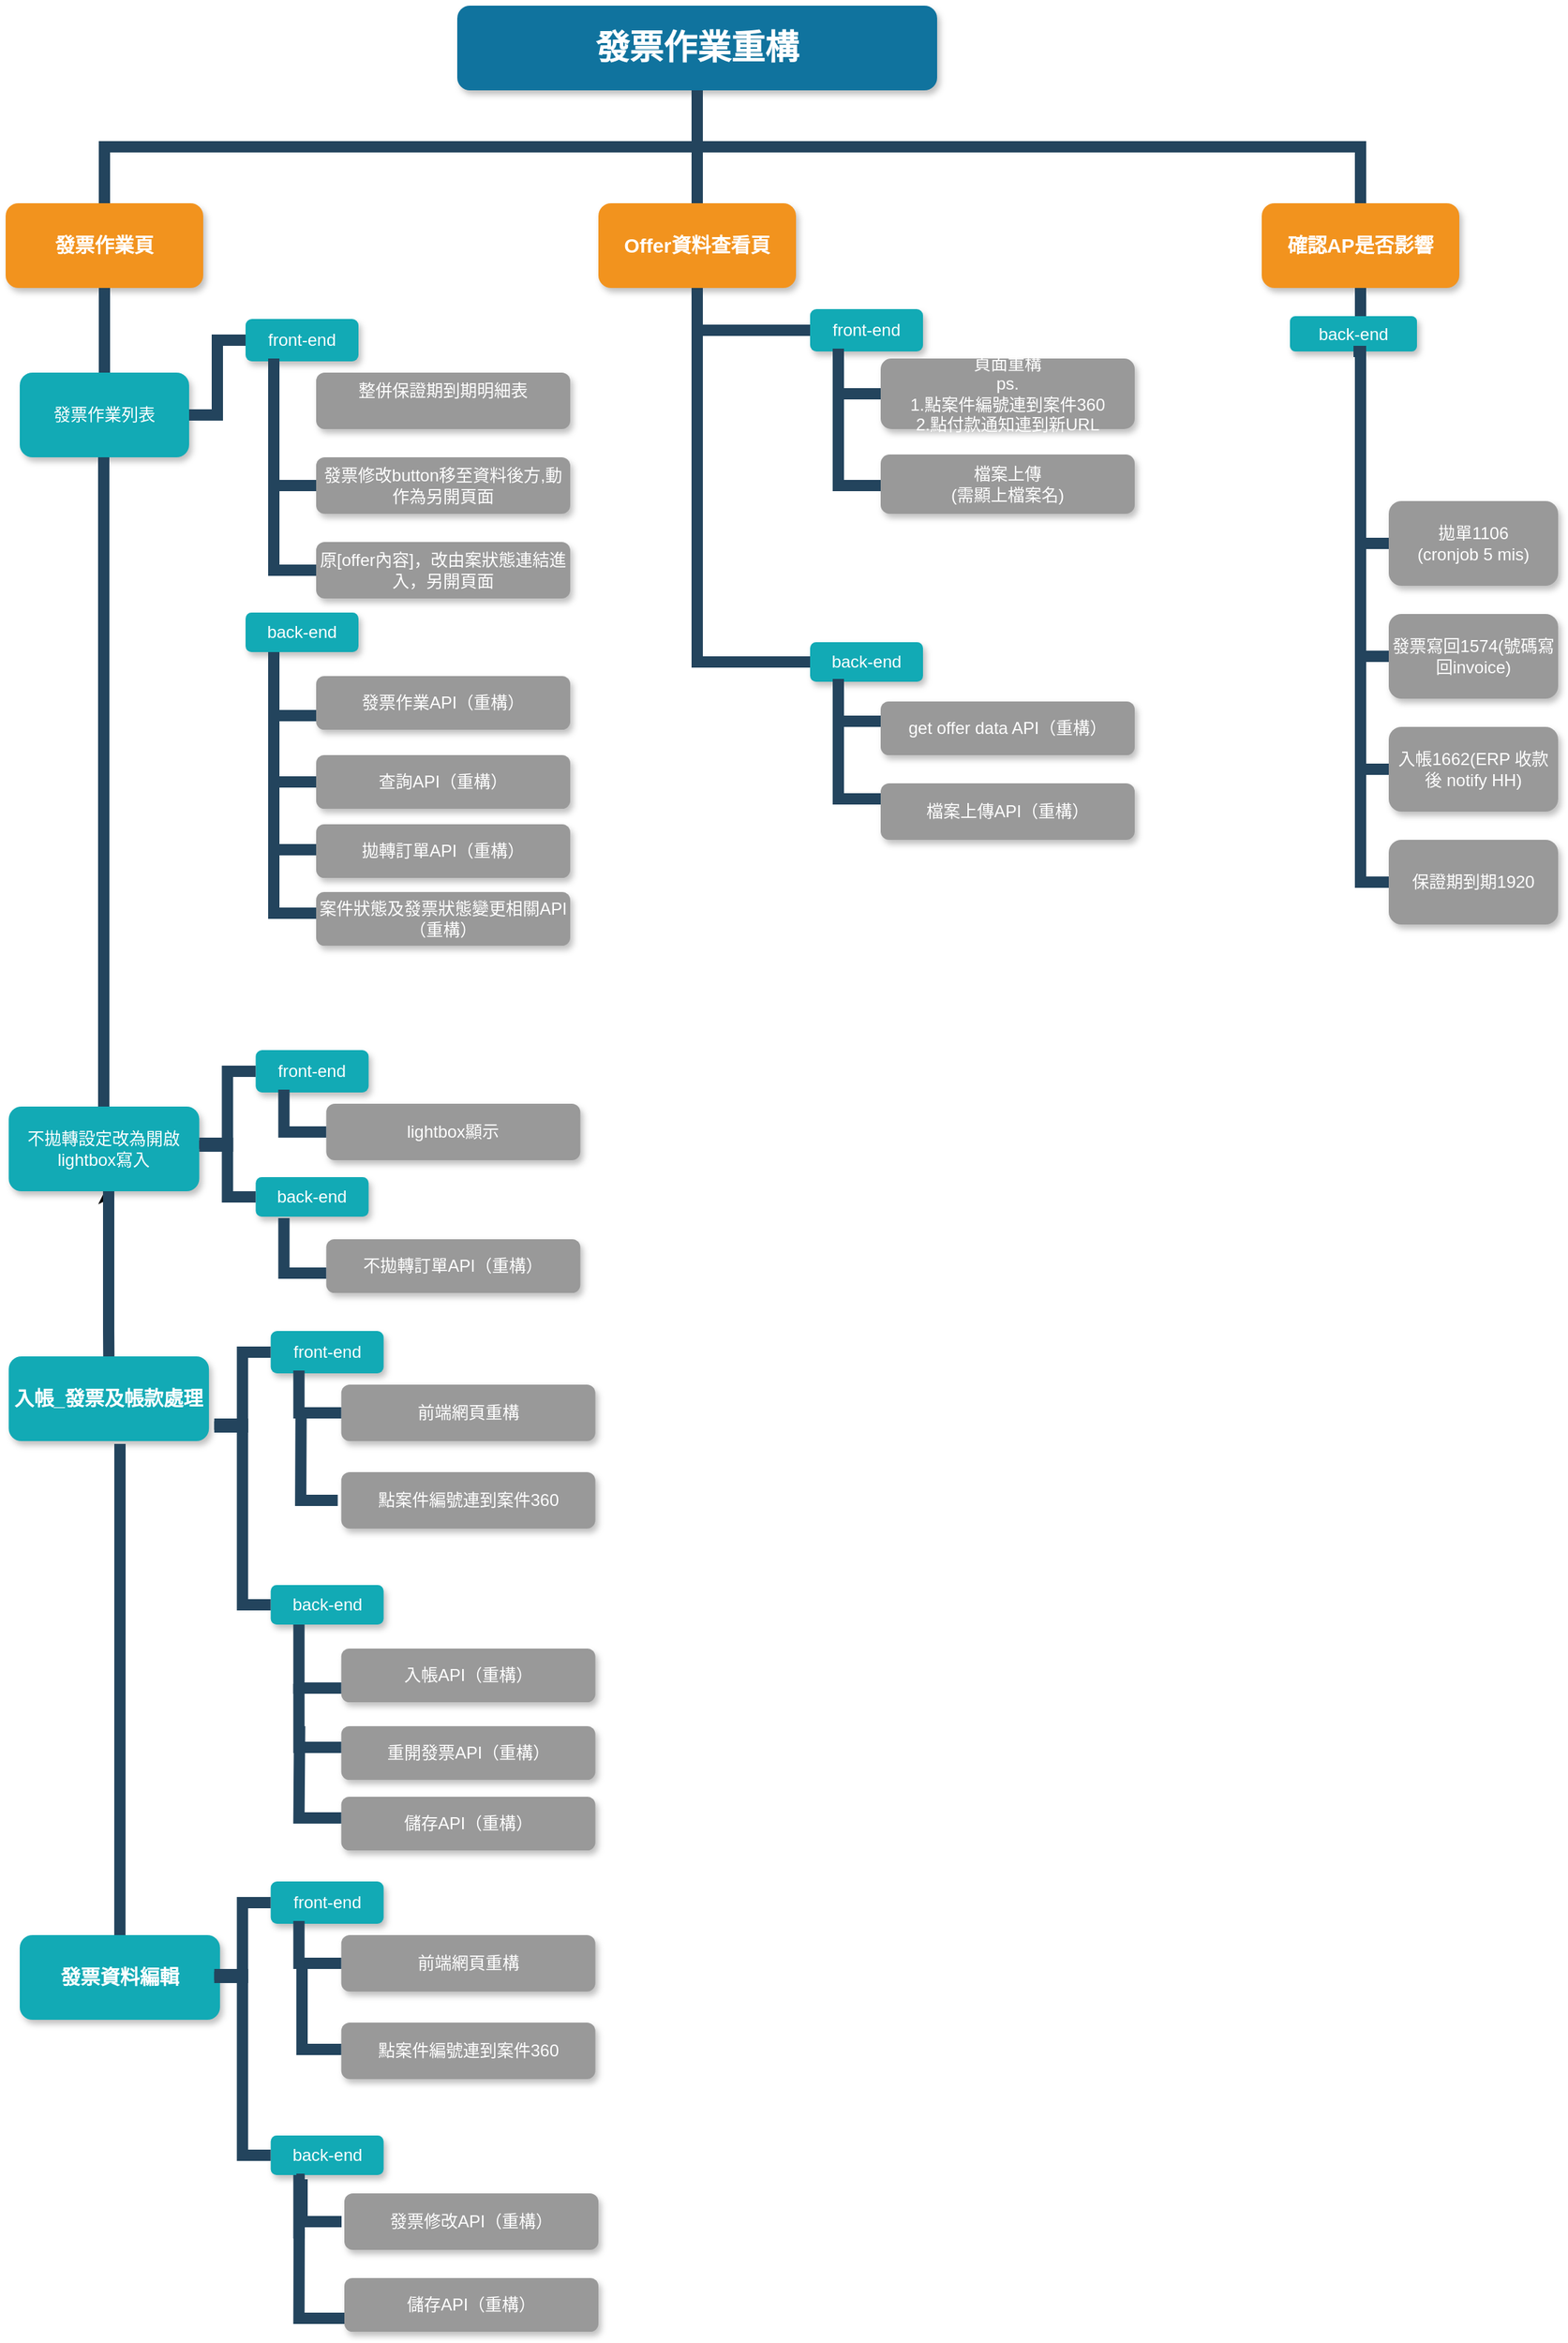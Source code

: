<mxfile version="13.10.2" type="github">
  <diagram id="hUPgtRvlfxiUSDfQbxEq" name="Page-1">
    <mxGraphModel dx="1186" dy="480" grid="1" gridSize="10" guides="1" tooltips="1" connect="1" arrows="1" fold="1" page="1" pageScale="1" pageWidth="413" pageHeight="583" math="0" shadow="0">
      <root>
        <mxCell id="0" />
        <mxCell id="1" parent="0" />
        <mxCell id="tMqXF5HZhTGsrodSmE5L-1" value="發票作業重構" style="whiteSpace=wrap;rounded=1;shadow=1;fillColor=#10739E;strokeColor=none;fontColor=#FFFFFF;fontStyle=1;fontSize=24" vertex="1" parent="1">
          <mxGeometry x="410" y="40" width="340" height="60" as="geometry" />
        </mxCell>
        <mxCell id="tMqXF5HZhTGsrodSmE5L-2" value="發票作業頁" style="whiteSpace=wrap;rounded=1;fillColor=#F2931E;strokeColor=none;shadow=1;fontColor=#FFFFFF;fontStyle=1;fontSize=14" vertex="1" parent="1">
          <mxGeometry x="90" y="180.0" width="140" height="60" as="geometry" />
        </mxCell>
        <mxCell id="tMqXF5HZhTGsrodSmE5L-3" value="確認AP是否影響" style="whiteSpace=wrap;rounded=1;fillColor=#F2931E;strokeColor=none;shadow=1;fontColor=#FFFFFF;fontStyle=1;fontSize=14" vertex="1" parent="1">
          <mxGeometry x="980" y="180.0" width="140" height="60" as="geometry" />
        </mxCell>
        <mxCell id="tMqXF5HZhTGsrodSmE5L-4" value="" style="edgeStyle=orthogonalEdgeStyle;rounded=0;orthogonalLoop=1;jettySize=auto;html=1;fontColor=#12AAB5;align=center;" edge="1" parent="1" source="tMqXF5HZhTGsrodSmE5L-5" target="tMqXF5HZhTGsrodSmE5L-32">
          <mxGeometry relative="1" as="geometry">
            <Array as="points">
              <mxPoint x="160.18" y="989" />
              <mxPoint x="160.18" y="989" />
            </Array>
          </mxGeometry>
        </mxCell>
        <mxCell id="tMqXF5HZhTGsrodSmE5L-5" value="入帳_發票及帳款處理" style="whiteSpace=wrap;rounded=1;strokeColor=none;shadow=1;fontColor=#FFFFFF;fontStyle=1;fontSize=14;fillColor=#12AAB5;" vertex="1" parent="1">
          <mxGeometry x="92.18" y="997" width="141.88" height="60" as="geometry" />
        </mxCell>
        <mxCell id="tMqXF5HZhTGsrodSmE5L-6" value="發票作業列表" style="whiteSpace=wrap;rounded=1;fillColor=#12AAB5;strokeColor=none;shadow=1;fontColor=#FFFFFF;" vertex="1" parent="1">
          <mxGeometry x="100" y="300.0" width="120" height="60" as="geometry" />
        </mxCell>
        <mxCell id="tMqXF5HZhTGsrodSmE5L-7" value="" style="edgeStyle=elbowEdgeStyle;elbow=vertical;rounded=0;fontColor=#000000;endArrow=none;endFill=0;strokeWidth=8;strokeColor=#23445D;" edge="1" parent="1" source="tMqXF5HZhTGsrodSmE5L-2" target="tMqXF5HZhTGsrodSmE5L-6">
          <mxGeometry width="100" height="100" relative="1" as="geometry">
            <mxPoint x="20" y="290" as="sourcePoint" />
            <mxPoint x="120" y="190" as="targetPoint" />
          </mxGeometry>
        </mxCell>
        <mxCell id="tMqXF5HZhTGsrodSmE5L-8" value="back-end" style="whiteSpace=wrap;rounded=1;fillColor=#12AAB5;strokeColor=none;shadow=1;fontColor=#FFFFFF;" vertex="1" parent="1">
          <mxGeometry x="1000" y="260" width="90" height="25" as="geometry" />
        </mxCell>
        <mxCell id="tMqXF5HZhTGsrodSmE5L-9" value="拋單1106&#xa;(cronjob 5 mis)" style="whiteSpace=wrap;rounded=1;fillColor=#999999;strokeColor=none;shadow=1;fontColor=#FFFFFF;fontStyle=0" vertex="1" parent="1">
          <mxGeometry x="1070.0" y="391.0" width="120" height="60" as="geometry" />
        </mxCell>
        <mxCell id="tMqXF5HZhTGsrodSmE5L-10" value="發票寫回1574(號碼寫回invoice)" style="whiteSpace=wrap;rounded=1;fillColor=#999999;strokeColor=none;shadow=1;fontColor=#FFFFFF;fontStyle=0" vertex="1" parent="1">
          <mxGeometry x="1070.0" y="471.0" width="120" height="60" as="geometry" />
        </mxCell>
        <mxCell id="tMqXF5HZhTGsrodSmE5L-11" value="入帳1662(ERP 收款後 notify HH)" style="whiteSpace=wrap;rounded=1;fillColor=#999999;strokeColor=none;shadow=1;fontColor=#FFFFFF;fontStyle=0" vertex="1" parent="1">
          <mxGeometry x="1070.0" y="551.0" width="120" height="60" as="geometry" />
        </mxCell>
        <mxCell id="tMqXF5HZhTGsrodSmE5L-12" value="保證期到期1920" style="whiteSpace=wrap;rounded=1;fillColor=#999999;strokeColor=none;shadow=1;fontColor=#FFFFFF;fontStyle=0" vertex="1" parent="1">
          <mxGeometry x="1070.0" y="631.0" width="120" height="60" as="geometry" />
        </mxCell>
        <mxCell id="tMqXF5HZhTGsrodSmE5L-13" value="" style="edgeStyle=elbowEdgeStyle;elbow=horizontal;rounded=0;fontColor=#000000;endArrow=none;endFill=0;strokeWidth=8;strokeColor=#23445D;" edge="1" parent="1">
          <mxGeometry width="100" height="100" relative="1" as="geometry">
            <mxPoint x="1050" y="421" as="sourcePoint" />
            <mxPoint x="1070" y="421" as="targetPoint" />
            <Array as="points">
              <mxPoint x="1070" y="421.0" />
            </Array>
          </mxGeometry>
        </mxCell>
        <mxCell id="tMqXF5HZhTGsrodSmE5L-14" value="" style="edgeStyle=elbowEdgeStyle;elbow=horizontal;rounded=0;fontColor=#000000;endArrow=none;endFill=0;strokeWidth=8;strokeColor=#23445D;exitX=0.5;exitY=1;exitDx=0;exitDy=0;" edge="1" parent="1" source="tMqXF5HZhTGsrodSmE5L-8" target="tMqXF5HZhTGsrodSmE5L-12">
          <mxGeometry width="100" height="100" relative="1" as="geometry">
            <mxPoint x="1050" y="379" as="sourcePoint" />
            <mxPoint x="1050" y="671.0" as="targetPoint" />
            <Array as="points">
              <mxPoint x="1050" y="501.0" />
            </Array>
          </mxGeometry>
        </mxCell>
        <mxCell id="tMqXF5HZhTGsrodSmE5L-15" value="" style="edgeStyle=elbowEdgeStyle;elbow=horizontal;rounded=0;fontColor=#000000;endArrow=none;endFill=0;strokeWidth=8;strokeColor=#23445D;" edge="1" parent="1" target="tMqXF5HZhTGsrodSmE5L-11">
          <mxGeometry width="100" height="100" relative="1" as="geometry">
            <mxPoint x="1050" y="379" as="sourcePoint" />
            <mxPoint x="1050.0" y="591.0" as="targetPoint" />
            <Array as="points">
              <mxPoint x="1050" y="471.0" />
            </Array>
          </mxGeometry>
        </mxCell>
        <mxCell id="tMqXF5HZhTGsrodSmE5L-16" value="" style="edgeStyle=elbowEdgeStyle;elbow=vertical;rounded=0;fontColor=#000000;endArrow=none;endFill=0;strokeWidth=8;strokeColor=#23445D;" edge="1" parent="1" source="tMqXF5HZhTGsrodSmE5L-1" target="tMqXF5HZhTGsrodSmE5L-2">
          <mxGeometry width="100" height="100" relative="1" as="geometry">
            <mxPoint x="540" y="140" as="sourcePoint" />
            <mxPoint x="640" y="40" as="targetPoint" />
          </mxGeometry>
        </mxCell>
        <mxCell id="tMqXF5HZhTGsrodSmE5L-17" value="" style="edgeStyle=elbowEdgeStyle;elbow=vertical;rounded=0;fontColor=#000000;endArrow=none;endFill=0;strokeWidth=8;strokeColor=#23445D;" edge="1" parent="1" target="tMqXF5HZhTGsrodSmE5L-3">
          <mxGeometry width="100" height="100" relative="1" as="geometry">
            <mxPoint x="580" y="100" as="sourcePoint" />
            <mxPoint x="670" y="70" as="targetPoint" />
            <Array as="points">
              <mxPoint x="810" y="140" />
              <mxPoint x="1060" y="150" />
            </Array>
          </mxGeometry>
        </mxCell>
        <mxCell id="tMqXF5HZhTGsrodSmE5L-18" value="" style="edgeStyle=elbowEdgeStyle;elbow=horizontal;rounded=0;fontColor=#000000;endArrow=none;endFill=0;strokeWidth=8;strokeColor=#23445D;" edge="1" parent="1">
          <mxGeometry width="100" height="100" relative="1" as="geometry">
            <mxPoint x="1050" y="501" as="sourcePoint" />
            <mxPoint x="1070" y="501" as="targetPoint" />
            <Array as="points" />
          </mxGeometry>
        </mxCell>
        <mxCell id="tMqXF5HZhTGsrodSmE5L-19" value="Offer資料查看頁" style="whiteSpace=wrap;rounded=1;fillColor=#F2931E;strokeColor=none;shadow=1;fontColor=#FFFFFF;fontStyle=1;fontSize=14" vertex="1" parent="1">
          <mxGeometry x="510" y="180.0" width="140" height="60" as="geometry" />
        </mxCell>
        <mxCell id="tMqXF5HZhTGsrodSmE5L-20" value="front-end" style="whiteSpace=wrap;rounded=1;fillColor=#12AAB5;strokeColor=none;shadow=1;fontColor=#FFFFFF;" vertex="1" parent="1">
          <mxGeometry x="260" y="262" width="80" height="30" as="geometry" />
        </mxCell>
        <mxCell id="tMqXF5HZhTGsrodSmE5L-21" value="back-end" style="whiteSpace=wrap;rounded=1;fillColor=#12AAB5;strokeColor=none;shadow=1;fontColor=#FFFFFF;" vertex="1" parent="1">
          <mxGeometry x="260" y="470" width="80" height="28" as="geometry" />
        </mxCell>
        <mxCell id="tMqXF5HZhTGsrodSmE5L-22" value="發票作業API（重構）" style="whiteSpace=wrap;rounded=1;fillColor=#999999;strokeColor=none;shadow=1;fontColor=#FFFFFF;fontStyle=0;align=center;" vertex="1" parent="1">
          <mxGeometry x="310" y="515" width="180" height="38" as="geometry" />
        </mxCell>
        <mxCell id="tMqXF5HZhTGsrodSmE5L-23" value="" style="edgeStyle=elbowEdgeStyle;elbow=horizontal;rounded=0;fontColor=#000000;endArrow=none;endFill=0;strokeWidth=8;strokeColor=#23445D;exitX=1;exitY=0.5;exitDx=0;exitDy=0;entryX=0;entryY=0.5;entryDx=0;entryDy=0;" edge="1" parent="1" source="tMqXF5HZhTGsrodSmE5L-6" target="tMqXF5HZhTGsrodSmE5L-20">
          <mxGeometry width="100" height="100" relative="1" as="geometry">
            <mxPoint x="240" y="315" as="sourcePoint" />
            <mxPoint x="250.0" y="395" as="targetPoint" />
            <Array as="points">
              <mxPoint x="240" y="330" />
            </Array>
          </mxGeometry>
        </mxCell>
        <mxCell id="tMqXF5HZhTGsrodSmE5L-25" value="整併保證期到期明細表&#xa;" style="whiteSpace=wrap;rounded=1;fillColor=#999999;strokeColor=none;shadow=1;fontColor=#FFFFFF;fontStyle=0;align=center;" vertex="1" parent="1">
          <mxGeometry x="310" y="300" width="180" height="40" as="geometry" />
        </mxCell>
        <mxCell id="tMqXF5HZhTGsrodSmE5L-26" value="發票修改button移至資料後方,動作為另開頁面" style="whiteSpace=wrap;rounded=1;fillColor=#999999;strokeColor=none;shadow=1;fontColor=#FFFFFF;fontStyle=0;align=center;" vertex="1" parent="1">
          <mxGeometry x="310" y="360" width="180" height="40" as="geometry" />
        </mxCell>
        <mxCell id="tMqXF5HZhTGsrodSmE5L-27" value="原[offer內容]，改由案狀態連結進入，另開頁面" style="whiteSpace=wrap;rounded=1;fillColor=#999999;strokeColor=none;shadow=1;fontColor=#FFFFFF;fontStyle=0;align=center;" vertex="1" parent="1">
          <mxGeometry x="310" y="420" width="180" height="40" as="geometry" />
        </mxCell>
        <mxCell id="tMqXF5HZhTGsrodSmE5L-28" value="" style="edgeStyle=elbowEdgeStyle;elbow=horizontal;rounded=0;fontColor=#000000;endArrow=none;endFill=0;strokeWidth=8;strokeColor=#23445D;entryX=0;entryY=0.5;entryDx=0;entryDy=0;align=center;" edge="1" parent="1" target="tMqXF5HZhTGsrodSmE5L-27">
          <mxGeometry width="100" height="100" relative="1" as="geometry">
            <mxPoint x="280" y="292" as="sourcePoint" />
            <mxPoint x="300" y="440" as="targetPoint" />
            <Array as="points">
              <mxPoint x="280" y="370" />
            </Array>
          </mxGeometry>
        </mxCell>
        <mxCell id="tMqXF5HZhTGsrodSmE5L-29" value="" style="edgeStyle=elbowEdgeStyle;elbow=horizontal;rounded=0;fontColor=#000000;endArrow=none;endFill=0;strokeWidth=8;strokeColor=#23445D;entryX=0;entryY=0.5;entryDx=0;entryDy=0;align=center;" edge="1" parent="1" target="tMqXF5HZhTGsrodSmE5L-26">
          <mxGeometry width="100" height="100" relative="1" as="geometry">
            <mxPoint x="280" y="290" as="sourcePoint" />
            <mxPoint x="320" y="450" as="targetPoint" />
            <Array as="points">
              <mxPoint x="280" y="370" />
            </Array>
          </mxGeometry>
        </mxCell>
        <mxCell id="tMqXF5HZhTGsrodSmE5L-30" value="發票修改API（重構）" style="whiteSpace=wrap;rounded=1;fillColor=#999999;strokeColor=none;shadow=1;fontColor=#FFFFFF;fontStyle=0;align=center;" vertex="1" parent="1">
          <mxGeometry x="330" y="1590" width="180" height="40" as="geometry" />
        </mxCell>
        <mxCell id="tMqXF5HZhTGsrodSmE5L-31" value="" style="edgeStyle=elbowEdgeStyle;elbow=horizontal;rounded=0;fontColor=#000000;endArrow=none;endFill=0;strokeWidth=8;strokeColor=#23445D;entryX=0;entryY=0.5;entryDx=0;entryDy=0;align=center;exitX=0.25;exitY=1;exitDx=0;exitDy=0;" edge="1" parent="1" source="tMqXF5HZhTGsrodSmE5L-21">
          <mxGeometry width="100" height="100" relative="1" as="geometry">
            <mxPoint x="280" y="513" as="sourcePoint" />
            <mxPoint x="310" y="543" as="targetPoint" />
            <Array as="points">
              <mxPoint x="280" y="603" />
            </Array>
          </mxGeometry>
        </mxCell>
        <mxCell id="tMqXF5HZhTGsrodSmE5L-32" value="不拋轉設定改為開啟lightbox寫入" style="whiteSpace=wrap;rounded=1;fillColor=#12AAB5;strokeColor=none;shadow=1;fontColor=#FFFFFF;" vertex="1" parent="1">
          <mxGeometry x="92.18" y="820" width="135" height="60" as="geometry" />
        </mxCell>
        <mxCell id="tMqXF5HZhTGsrodSmE5L-33" value="" style="edgeStyle=elbowEdgeStyle;elbow=vertical;rounded=0;fontColor=#000000;endArrow=none;endFill=0;strokeWidth=8;strokeColor=#23445D;" edge="1" parent="1">
          <mxGeometry width="100" height="100" relative="1" as="geometry">
            <mxPoint x="159.5" y="360.0" as="sourcePoint" />
            <mxPoint x="159.5" y="420" as="targetPoint" />
            <Array as="points">
              <mxPoint x="160" y="820" />
            </Array>
          </mxGeometry>
        </mxCell>
        <mxCell id="tMqXF5HZhTGsrodSmE5L-34" value="front-end" style="whiteSpace=wrap;rounded=1;fillColor=#12AAB5;strokeColor=none;shadow=1;fontColor=#FFFFFF;" vertex="1" parent="1">
          <mxGeometry x="267.18" y="780" width="80" height="30" as="geometry" />
        </mxCell>
        <mxCell id="tMqXF5HZhTGsrodSmE5L-35" value="back-end" style="whiteSpace=wrap;rounded=1;fillColor=#12AAB5;strokeColor=none;shadow=1;fontColor=#FFFFFF;" vertex="1" parent="1">
          <mxGeometry x="267.18" y="870" width="80" height="28" as="geometry" />
        </mxCell>
        <mxCell id="tMqXF5HZhTGsrodSmE5L-36" value="查詢API（重構）" style="whiteSpace=wrap;rounded=1;fillColor=#999999;strokeColor=none;shadow=1;fontColor=#FFFFFF;fontStyle=0;align=center;" vertex="1" parent="1">
          <mxGeometry x="310" y="571" width="180" height="38" as="geometry" />
        </mxCell>
        <mxCell id="tMqXF5HZhTGsrodSmE5L-37" value="" style="edgeStyle=elbowEdgeStyle;elbow=horizontal;rounded=0;fontColor=#000000;endArrow=none;endFill=0;strokeWidth=8;strokeColor=#23445D;exitX=1;exitY=0.5;exitDx=0;exitDy=0;entryX=0;entryY=0.5;entryDx=0;entryDy=0;" edge="1" parent="1" target="tMqXF5HZhTGsrodSmE5L-34">
          <mxGeometry width="100" height="100" relative="1" as="geometry">
            <mxPoint x="227.18" y="848" as="sourcePoint" />
            <mxPoint x="257.18" y="913" as="targetPoint" />
            <Array as="points">
              <mxPoint x="247.18" y="878" />
            </Array>
          </mxGeometry>
        </mxCell>
        <mxCell id="tMqXF5HZhTGsrodSmE5L-38" value="" style="edgeStyle=elbowEdgeStyle;elbow=horizontal;rounded=0;fontColor=#000000;endArrow=none;endFill=0;strokeWidth=8;strokeColor=#23445D;exitX=1;exitY=0.5;exitDx=0;exitDy=0;entryX=0;entryY=0.5;entryDx=0;entryDy=0;" edge="1" parent="1" target="tMqXF5HZhTGsrodSmE5L-35">
          <mxGeometry width="100" height="100" relative="1" as="geometry">
            <mxPoint x="227.18" y="846" as="sourcePoint" />
            <mxPoint x="267.18" y="823" as="targetPoint" />
            <Array as="points">
              <mxPoint x="247.18" y="876" />
            </Array>
          </mxGeometry>
        </mxCell>
        <mxCell id="tMqXF5HZhTGsrodSmE5L-39" value="lightbox顯示" style="whiteSpace=wrap;rounded=1;fillColor=#999999;strokeColor=none;shadow=1;fontColor=#FFFFFF;fontStyle=0;align=center;" vertex="1" parent="1">
          <mxGeometry x="317.18" y="818" width="180" height="40" as="geometry" />
        </mxCell>
        <mxCell id="tMqXF5HZhTGsrodSmE5L-40" value="" style="edgeStyle=elbowEdgeStyle;elbow=horizontal;rounded=0;fontColor=#000000;endArrow=none;endFill=0;strokeWidth=8;strokeColor=#23445D;entryX=0;entryY=0.5;entryDx=0;entryDy=0;align=center;" edge="1" parent="1" target="tMqXF5HZhTGsrodSmE5L-39">
          <mxGeometry width="100" height="100" relative="1" as="geometry">
            <mxPoint x="287.18" y="808" as="sourcePoint" />
            <mxPoint x="337.18" y="978" as="targetPoint" />
            <Array as="points">
              <mxPoint x="287.18" y="898" />
            </Array>
          </mxGeometry>
        </mxCell>
        <mxCell id="tMqXF5HZhTGsrodSmE5L-41" value="" style="edgeStyle=elbowEdgeStyle;elbow=horizontal;rounded=0;fontColor=#000000;endArrow=none;endFill=0;strokeWidth=8;strokeColor=#23445D;entryX=0;entryY=0.5;entryDx=0;entryDy=0;align=center;" edge="1" parent="1" target="tMqXF5HZhTGsrodSmE5L-36">
          <mxGeometry width="100" height="100" relative="1" as="geometry">
            <mxPoint x="280" y="540" as="sourcePoint" />
            <mxPoint x="310" y="924" as="targetPoint" />
            <Array as="points">
              <mxPoint x="280" y="891" />
            </Array>
          </mxGeometry>
        </mxCell>
        <mxCell id="tMqXF5HZhTGsrodSmE5L-42" value="front-end" style="whiteSpace=wrap;rounded=1;fillColor=#12AAB5;strokeColor=none;shadow=1;fontColor=#FFFFFF;" vertex="1" parent="1">
          <mxGeometry x="277.81" y="979" width="80" height="30" as="geometry" />
        </mxCell>
        <mxCell id="tMqXF5HZhTGsrodSmE5L-43" value="back-end" style="whiteSpace=wrap;rounded=1;fillColor=#12AAB5;strokeColor=none;shadow=1;fontColor=#FFFFFF;" vertex="1" parent="1">
          <mxGeometry x="277.81" y="1159" width="80" height="28" as="geometry" />
        </mxCell>
        <mxCell id="tMqXF5HZhTGsrodSmE5L-44" value="入帳API（重構）" style="whiteSpace=wrap;rounded=1;fillColor=#999999;strokeColor=none;shadow=1;fontColor=#FFFFFF;fontStyle=0;align=center;" vertex="1" parent="1">
          <mxGeometry x="327.81" y="1204" width="180" height="38" as="geometry" />
        </mxCell>
        <mxCell id="tMqXF5HZhTGsrodSmE5L-45" value="" style="edgeStyle=elbowEdgeStyle;elbow=horizontal;rounded=0;fontColor=#000000;endArrow=none;endFill=0;strokeWidth=8;strokeColor=#23445D;exitX=1;exitY=0.5;exitDx=0;exitDy=0;entryX=0;entryY=0.5;entryDx=0;entryDy=0;" edge="1" parent="1" target="tMqXF5HZhTGsrodSmE5L-42">
          <mxGeometry width="100" height="100" relative="1" as="geometry">
            <mxPoint x="237.81" y="1047" as="sourcePoint" />
            <mxPoint x="267.81" y="1112" as="targetPoint" />
            <Array as="points">
              <mxPoint x="257.81" y="1077" />
            </Array>
          </mxGeometry>
        </mxCell>
        <mxCell id="tMqXF5HZhTGsrodSmE5L-46" value="" style="edgeStyle=elbowEdgeStyle;elbow=horizontal;rounded=0;fontColor=#000000;endArrow=none;endFill=0;strokeWidth=8;strokeColor=#23445D;exitX=1;exitY=0.5;exitDx=0;exitDy=0;entryX=0;entryY=0.5;entryDx=0;entryDy=0;" edge="1" parent="1" target="tMqXF5HZhTGsrodSmE5L-43">
          <mxGeometry width="100" height="100" relative="1" as="geometry">
            <mxPoint x="237.81" y="1045" as="sourcePoint" />
            <mxPoint x="277.81" y="1022" as="targetPoint" />
            <Array as="points">
              <mxPoint x="257.81" y="1075" />
            </Array>
          </mxGeometry>
        </mxCell>
        <mxCell id="tMqXF5HZhTGsrodSmE5L-47" value="前端網頁重構" style="whiteSpace=wrap;rounded=1;fillColor=#999999;strokeColor=none;shadow=1;fontColor=#FFFFFF;fontStyle=0;align=center;" vertex="1" parent="1">
          <mxGeometry x="327.81" y="1017" width="180" height="40" as="geometry" />
        </mxCell>
        <mxCell id="tMqXF5HZhTGsrodSmE5L-48" value="" style="edgeStyle=elbowEdgeStyle;elbow=horizontal;rounded=0;fontColor=#000000;endArrow=none;endFill=0;strokeWidth=8;strokeColor=#23445D;entryX=0;entryY=0.5;entryDx=0;entryDy=0;align=center;" edge="1" parent="1" target="tMqXF5HZhTGsrodSmE5L-47">
          <mxGeometry width="100" height="100" relative="1" as="geometry">
            <mxPoint x="297.81" y="1007" as="sourcePoint" />
            <mxPoint x="347.81" y="1177" as="targetPoint" />
            <Array as="points">
              <mxPoint x="297.81" y="1097" />
            </Array>
          </mxGeometry>
        </mxCell>
        <mxCell id="tMqXF5HZhTGsrodSmE5L-49" value="" style="edgeStyle=elbowEdgeStyle;elbow=horizontal;rounded=0;fontColor=#000000;endArrow=none;endFill=0;strokeWidth=8;strokeColor=#23445D;entryX=0;entryY=0.5;entryDx=0;entryDy=0;align=center;exitX=0.25;exitY=1;exitDx=0;exitDy=0;" edge="1" parent="1" source="tMqXF5HZhTGsrodSmE5L-43">
          <mxGeometry width="100" height="100" relative="1" as="geometry">
            <mxPoint x="297.81" y="1202" as="sourcePoint" />
            <mxPoint x="327.81" y="1232" as="targetPoint" />
            <Array as="points">
              <mxPoint x="297.81" y="1292" />
            </Array>
          </mxGeometry>
        </mxCell>
        <mxCell id="tMqXF5HZhTGsrodSmE5L-50" value="拋轉訂單API（重構）" style="whiteSpace=wrap;rounded=1;fillColor=#999999;strokeColor=none;shadow=1;fontColor=#FFFFFF;fontStyle=0;align=center;" vertex="1" parent="1">
          <mxGeometry x="310" y="620" width="180" height="38" as="geometry" />
        </mxCell>
        <mxCell id="tMqXF5HZhTGsrodSmE5L-51" value="不拋轉訂單API（重構）" style="whiteSpace=wrap;rounded=1;fillColor=#999999;strokeColor=none;shadow=1;fontColor=#FFFFFF;fontStyle=0;align=center;" vertex="1" parent="1">
          <mxGeometry x="317.18" y="914" width="180" height="38" as="geometry" />
        </mxCell>
        <mxCell id="tMqXF5HZhTGsrodSmE5L-52" value="" style="edgeStyle=elbowEdgeStyle;elbow=horizontal;rounded=0;fontColor=#000000;endArrow=none;endFill=0;strokeWidth=8;strokeColor=#23445D;entryX=0;entryY=0.5;entryDx=0;entryDy=0;align=center;" edge="1" parent="1">
          <mxGeometry width="100" height="100" relative="1" as="geometry">
            <mxPoint x="287.18" y="899" as="sourcePoint" />
            <mxPoint x="317.18" y="938.0" as="targetPoint" />
            <Array as="points">
              <mxPoint x="287.18" y="1030" />
            </Array>
          </mxGeometry>
        </mxCell>
        <mxCell id="tMqXF5HZhTGsrodSmE5L-53" value="重開發票API（重構）" style="whiteSpace=wrap;rounded=1;fillColor=#999999;strokeColor=none;shadow=1;fontColor=#FFFFFF;fontStyle=0;align=center;" vertex="1" parent="1">
          <mxGeometry x="327.81" y="1259" width="180" height="38" as="geometry" />
        </mxCell>
        <mxCell id="tMqXF5HZhTGsrodSmE5L-54" value="" style="edgeStyle=elbowEdgeStyle;elbow=horizontal;rounded=0;fontColor=#000000;endArrow=none;endFill=0;strokeWidth=8;strokeColor=#23445D;entryX=0;entryY=0.5;entryDx=0;entryDy=0;align=center;exitX=0.25;exitY=1;exitDx=0;exitDy=0;" edge="1" parent="1">
          <mxGeometry width="100" height="100" relative="1" as="geometry">
            <mxPoint x="297.81" y="1229" as="sourcePoint" />
            <mxPoint x="327.81" y="1274" as="targetPoint" />
            <Array as="points">
              <mxPoint x="297.81" y="1334" />
            </Array>
          </mxGeometry>
        </mxCell>
        <mxCell id="tMqXF5HZhTGsrodSmE5L-55" value="儲存API（重構）" style="whiteSpace=wrap;rounded=1;fillColor=#999999;strokeColor=none;shadow=1;fontColor=#FFFFFF;fontStyle=0;align=center;" vertex="1" parent="1">
          <mxGeometry x="327.81" y="1309" width="180" height="38" as="geometry" />
        </mxCell>
        <mxCell id="tMqXF5HZhTGsrodSmE5L-56" value="" style="edgeStyle=elbowEdgeStyle;elbow=horizontal;rounded=0;fontColor=#000000;endArrow=none;endFill=0;strokeWidth=8;strokeColor=#23445D;entryX=0;entryY=0.5;entryDx=0;entryDy=0;align=center;" edge="1" parent="1">
          <mxGeometry width="100" height="100" relative="1" as="geometry">
            <mxPoint x="298.31" y="1259" as="sourcePoint" />
            <mxPoint x="327.81" y="1324" as="targetPoint" />
            <Array as="points">
              <mxPoint x="297.81" y="1384" />
            </Array>
          </mxGeometry>
        </mxCell>
        <mxCell id="tMqXF5HZhTGsrodSmE5L-57" value="" style="edgeStyle=elbowEdgeStyle;elbow=horizontal;rounded=0;fontColor=#000000;endArrow=none;endFill=0;strokeWidth=8;strokeColor=#23445D;entryX=0;entryY=0.5;entryDx=0;entryDy=0;align=center;" edge="1" parent="1">
          <mxGeometry width="100" height="100" relative="1" as="geometry">
            <mxPoint x="280" y="578" as="sourcePoint" />
            <mxPoint x="310" y="638.0" as="targetPoint" />
            <Array as="points">
              <mxPoint x="280" y="730" />
            </Array>
          </mxGeometry>
        </mxCell>
        <mxCell id="tMqXF5HZhTGsrodSmE5L-58" value="" style="edgeStyle=elbowEdgeStyle;elbow=vertical;rounded=0;fontColor=#000000;endArrow=none;endFill=0;strokeWidth=8;strokeColor=#23445D;entryX=0.5;entryY=0;entryDx=0;entryDy=0;" edge="1" parent="1" target="tMqXF5HZhTGsrodSmE5L-19">
          <mxGeometry width="100" height="100" relative="1" as="geometry">
            <mxPoint x="580" y="130" as="sourcePoint" />
            <mxPoint x="170" y="190.0" as="targetPoint" />
          </mxGeometry>
        </mxCell>
        <mxCell id="tMqXF5HZhTGsrodSmE5L-59" value="front-end" style="whiteSpace=wrap;rounded=1;fillColor=#12AAB5;strokeColor=none;shadow=1;fontColor=#FFFFFF;" vertex="1" parent="1">
          <mxGeometry x="660" y="255" width="80" height="30" as="geometry" />
        </mxCell>
        <mxCell id="tMqXF5HZhTGsrodSmE5L-60" value="back-end" style="whiteSpace=wrap;rounded=1;fillColor=#12AAB5;strokeColor=none;shadow=1;fontColor=#FFFFFF;" vertex="1" parent="1">
          <mxGeometry x="660" y="491" width="80" height="28" as="geometry" />
        </mxCell>
        <mxCell id="tMqXF5HZhTGsrodSmE5L-61" value="get offer data API（重構）" style="whiteSpace=wrap;rounded=1;fillColor=#999999;strokeColor=none;shadow=1;fontColor=#FFFFFF;fontStyle=0;align=center;" vertex="1" parent="1">
          <mxGeometry x="710" y="533" width="180" height="38" as="geometry" />
        </mxCell>
        <mxCell id="tMqXF5HZhTGsrodSmE5L-62" value="" style="edgeStyle=elbowEdgeStyle;elbow=horizontal;rounded=0;fontColor=#000000;endArrow=none;endFill=0;strokeWidth=8;strokeColor=#23445D;exitX=0.5;exitY=1;exitDx=0;exitDy=0;entryX=0;entryY=0.5;entryDx=0;entryDy=0;" edge="1" parent="1" source="tMqXF5HZhTGsrodSmE5L-19" target="tMqXF5HZhTGsrodSmE5L-60">
          <mxGeometry width="100" height="100" relative="1" as="geometry">
            <mxPoint x="620" y="321" as="sourcePoint" />
            <mxPoint x="660" y="298" as="targetPoint" />
            <Array as="points">
              <mxPoint x="580" y="300" />
              <mxPoint x="590" y="300" />
              <mxPoint x="640" y="351" />
            </Array>
          </mxGeometry>
        </mxCell>
        <mxCell id="tMqXF5HZhTGsrodSmE5L-63" value="頁面重構&#xa;ps.&#xa;1.點案件編號連到案件360&#xa;2.點付款通知連到新URL" style="whiteSpace=wrap;rounded=1;fillColor=#999999;strokeColor=none;shadow=1;fontColor=#FFFFFF;fontStyle=0;align=center;" vertex="1" parent="1">
          <mxGeometry x="710" y="290" width="180" height="50" as="geometry" />
        </mxCell>
        <mxCell id="tMqXF5HZhTGsrodSmE5L-64" value="" style="edgeStyle=elbowEdgeStyle;elbow=horizontal;rounded=0;fontColor=#000000;endArrow=none;endFill=0;strokeWidth=8;strokeColor=#23445D;entryX=0;entryY=0.5;entryDx=0;entryDy=0;align=center;" edge="1" parent="1" target="tMqXF5HZhTGsrodSmE5L-63">
          <mxGeometry width="100" height="100" relative="1" as="geometry">
            <mxPoint x="680" y="283" as="sourcePoint" />
            <mxPoint x="730" y="453" as="targetPoint" />
            <Array as="points">
              <mxPoint x="680" y="373" />
            </Array>
          </mxGeometry>
        </mxCell>
        <mxCell id="tMqXF5HZhTGsrodSmE5L-65" value="檔案上傳API（重構）" style="whiteSpace=wrap;rounded=1;fillColor=#999999;strokeColor=none;shadow=1;fontColor=#FFFFFF;fontStyle=0;align=center;" vertex="1" parent="1">
          <mxGeometry x="710" y="591" width="180" height="40" as="geometry" />
        </mxCell>
        <mxCell id="tMqXF5HZhTGsrodSmE5L-66" value="" style="edgeStyle=elbowEdgeStyle;elbow=horizontal;rounded=0;fontColor=#000000;endArrow=none;endFill=0;strokeWidth=8;strokeColor=#23445D;entryX=0;entryY=0.5;entryDx=0;entryDy=0;align=center;" edge="1" parent="1">
          <mxGeometry width="100" height="100" relative="1" as="geometry">
            <mxPoint x="680" y="517" as="sourcePoint" />
            <mxPoint x="710" y="547" as="targetPoint" />
            <Array as="points">
              <mxPoint x="680" y="607" />
            </Array>
          </mxGeometry>
        </mxCell>
        <mxCell id="tMqXF5HZhTGsrodSmE5L-67" value="" style="edgeStyle=elbowEdgeStyle;elbow=horizontal;rounded=0;fontColor=#000000;endArrow=none;endFill=0;strokeWidth=8;strokeColor=#23445D;entryX=0;entryY=0.5;entryDx=0;entryDy=0;align=center;exitX=0.25;exitY=1;exitDx=0;exitDy=0;" edge="1" parent="1" source="tMqXF5HZhTGsrodSmE5L-60">
          <mxGeometry width="100" height="100" relative="1" as="geometry">
            <mxPoint x="680" y="572" as="sourcePoint" />
            <mxPoint x="710" y="602" as="targetPoint" />
            <Array as="points">
              <mxPoint x="680" y="882" />
            </Array>
          </mxGeometry>
        </mxCell>
        <mxCell id="tMqXF5HZhTGsrodSmE5L-68" value="" style="edgeStyle=elbowEdgeStyle;elbow=horizontal;rounded=0;fontColor=#000000;endArrow=none;endFill=0;strokeWidth=8;strokeColor=#23445D;entryX=0;entryY=0.5;entryDx=0;entryDy=0;" edge="1" parent="1" target="tMqXF5HZhTGsrodSmE5L-59">
          <mxGeometry width="100" height="100" relative="1" as="geometry">
            <mxPoint x="580" y="270" as="sourcePoint" />
            <mxPoint x="670" y="487.0" as="targetPoint" />
            <Array as="points">
              <mxPoint x="590" y="310" />
              <mxPoint x="600" y="310" />
              <mxPoint x="650" y="361" />
            </Array>
          </mxGeometry>
        </mxCell>
        <mxCell id="tMqXF5HZhTGsrodSmE5L-70" value="點案件編號連到案件360" style="whiteSpace=wrap;rounded=1;fillColor=#999999;strokeColor=none;shadow=1;fontColor=#FFFFFF;fontStyle=0;align=center;" vertex="1" parent="1">
          <mxGeometry x="327.81" y="1079" width="180" height="40" as="geometry" />
        </mxCell>
        <mxCell id="tMqXF5HZhTGsrodSmE5L-71" value="" style="edgeStyle=elbowEdgeStyle;elbow=horizontal;rounded=0;fontColor=#000000;endArrow=none;endFill=0;strokeWidth=8;strokeColor=#23445D;align=center;" edge="1" parent="1">
          <mxGeometry width="100" height="100" relative="1" as="geometry">
            <mxPoint x="299.31" y="1039" as="sourcePoint" />
            <mxPoint x="325.31" y="1099" as="targetPoint" />
            <Array as="points">
              <mxPoint x="299.06" y="1057" />
            </Array>
          </mxGeometry>
        </mxCell>
        <mxCell id="tMqXF5HZhTGsrodSmE5L-72" value="發票資料編輯" style="whiteSpace=wrap;rounded=1;strokeColor=none;shadow=1;fontColor=#FFFFFF;fontStyle=1;fontSize=14;fillColor=#12AAB5;" vertex="1" parent="1">
          <mxGeometry x="100.0" y="1407" width="141.88" height="60" as="geometry" />
        </mxCell>
        <mxCell id="tMqXF5HZhTGsrodSmE5L-73" value="front-end" style="whiteSpace=wrap;rounded=1;fillColor=#12AAB5;strokeColor=none;shadow=1;fontColor=#FFFFFF;" vertex="1" parent="1">
          <mxGeometry x="277.81" y="1369" width="80" height="30" as="geometry" />
        </mxCell>
        <mxCell id="tMqXF5HZhTGsrodSmE5L-74" value="back-end" style="whiteSpace=wrap;rounded=1;fillColor=#12AAB5;strokeColor=none;shadow=1;fontColor=#FFFFFF;" vertex="1" parent="1">
          <mxGeometry x="277.81" y="1549" width="80" height="28" as="geometry" />
        </mxCell>
        <mxCell id="tMqXF5HZhTGsrodSmE5L-75" value="" style="edgeStyle=elbowEdgeStyle;elbow=horizontal;rounded=0;fontColor=#000000;endArrow=none;endFill=0;strokeWidth=8;strokeColor=#23445D;exitX=1;exitY=0.5;exitDx=0;exitDy=0;entryX=0;entryY=0.5;entryDx=0;entryDy=0;" edge="1" parent="1" target="tMqXF5HZhTGsrodSmE5L-73">
          <mxGeometry width="100" height="100" relative="1" as="geometry">
            <mxPoint x="237.81" y="1437" as="sourcePoint" />
            <mxPoint x="267.81" y="1502" as="targetPoint" />
            <Array as="points">
              <mxPoint x="257.81" y="1467" />
            </Array>
          </mxGeometry>
        </mxCell>
        <mxCell id="tMqXF5HZhTGsrodSmE5L-76" value="" style="edgeStyle=elbowEdgeStyle;elbow=horizontal;rounded=0;fontColor=#000000;endArrow=none;endFill=0;strokeWidth=8;strokeColor=#23445D;exitX=1;exitY=0.5;exitDx=0;exitDy=0;entryX=0;entryY=0.5;entryDx=0;entryDy=0;" edge="1" parent="1" target="tMqXF5HZhTGsrodSmE5L-74">
          <mxGeometry width="100" height="100" relative="1" as="geometry">
            <mxPoint x="237.81" y="1435" as="sourcePoint" />
            <mxPoint x="277.81" y="1412" as="targetPoint" />
            <Array as="points">
              <mxPoint x="257.81" y="1465" />
            </Array>
          </mxGeometry>
        </mxCell>
        <mxCell id="tMqXF5HZhTGsrodSmE5L-77" value="前端網頁重構" style="whiteSpace=wrap;rounded=1;fillColor=#999999;strokeColor=none;shadow=1;fontColor=#FFFFFF;fontStyle=0;align=center;" vertex="1" parent="1">
          <mxGeometry x="327.81" y="1407" width="180" height="40" as="geometry" />
        </mxCell>
        <mxCell id="tMqXF5HZhTGsrodSmE5L-78" value="" style="edgeStyle=elbowEdgeStyle;elbow=horizontal;rounded=0;fontColor=#000000;endArrow=none;endFill=0;strokeWidth=8;strokeColor=#23445D;entryX=0;entryY=0.5;entryDx=0;entryDy=0;align=center;" edge="1" parent="1" target="tMqXF5HZhTGsrodSmE5L-77">
          <mxGeometry width="100" height="100" relative="1" as="geometry">
            <mxPoint x="297.81" y="1397" as="sourcePoint" />
            <mxPoint x="347.81" y="1567" as="targetPoint" />
            <Array as="points">
              <mxPoint x="297.81" y="1487" />
            </Array>
          </mxGeometry>
        </mxCell>
        <mxCell id="tMqXF5HZhTGsrodSmE5L-79" value="" style="edgeStyle=elbowEdgeStyle;elbow=horizontal;rounded=0;fontColor=#000000;endArrow=none;endFill=0;strokeWidth=8;strokeColor=#23445D;align=center;exitX=0.25;exitY=1;exitDx=0;exitDy=0;" edge="1" parent="1" source="tMqXF5HZhTGsrodSmE5L-74">
          <mxGeometry width="100" height="100" relative="1" as="geometry">
            <mxPoint x="297.81" y="1592" as="sourcePoint" />
            <mxPoint x="298" y="1622" as="targetPoint" />
            <Array as="points">
              <mxPoint x="297.81" y="1682" />
            </Array>
          </mxGeometry>
        </mxCell>
        <mxCell id="tMqXF5HZhTGsrodSmE5L-80" value="案件狀態及發票狀態變更相關API（重構）" style="whiteSpace=wrap;rounded=1;fillColor=#999999;strokeColor=none;shadow=1;fontColor=#FFFFFF;fontStyle=0;align=center;" vertex="1" parent="1">
          <mxGeometry x="310" y="668" width="180" height="38" as="geometry" />
        </mxCell>
        <mxCell id="tMqXF5HZhTGsrodSmE5L-81" value="" style="edgeStyle=elbowEdgeStyle;elbow=horizontal;rounded=0;fontColor=#000000;endArrow=none;endFill=0;strokeWidth=8;strokeColor=#23445D;entryX=0;entryY=0.5;entryDx=0;entryDy=0;align=center;exitX=0.25;exitY=1;exitDx=0;exitDy=0;" edge="1" parent="1">
          <mxGeometry width="100" height="100" relative="1" as="geometry">
            <mxPoint x="280" y="638" as="sourcePoint" />
            <mxPoint x="310" y="683" as="targetPoint" />
            <Array as="points">
              <mxPoint x="280" y="743" />
            </Array>
          </mxGeometry>
        </mxCell>
        <mxCell id="tMqXF5HZhTGsrodSmE5L-82" value="儲存API（重構）" style="whiteSpace=wrap;rounded=1;fillColor=#999999;strokeColor=none;shadow=1;fontColor=#FFFFFF;fontStyle=0;align=center;" vertex="1" parent="1">
          <mxGeometry x="330" y="1650" width="180" height="38" as="geometry" />
        </mxCell>
        <mxCell id="tMqXF5HZhTGsrodSmE5L-83" value="" style="edgeStyle=elbowEdgeStyle;elbow=horizontal;rounded=0;fontColor=#000000;endArrow=none;endFill=0;strokeWidth=8;strokeColor=#23445D;entryX=0;entryY=0.75;entryDx=0;entryDy=0;align=center;" edge="1" parent="1" target="tMqXF5HZhTGsrodSmE5L-82">
          <mxGeometry width="100" height="100" relative="1" as="geometry">
            <mxPoint x="298" y="1610" as="sourcePoint" />
            <mxPoint x="327.81" y="1714" as="targetPoint" />
            <Array as="points">
              <mxPoint x="297.81" y="1774" />
            </Array>
          </mxGeometry>
        </mxCell>
        <mxCell id="tMqXF5HZhTGsrodSmE5L-84" value="點案件編號連到案件360" style="whiteSpace=wrap;rounded=1;fillColor=#999999;strokeColor=none;shadow=1;fontColor=#FFFFFF;fontStyle=0;align=center;" vertex="1" parent="1">
          <mxGeometry x="327.81" y="1469" width="180" height="40" as="geometry" />
        </mxCell>
        <mxCell id="tMqXF5HZhTGsrodSmE5L-85" value="" style="edgeStyle=elbowEdgeStyle;elbow=horizontal;rounded=0;fontColor=#000000;endArrow=none;endFill=0;strokeWidth=8;strokeColor=#23445D;align=center;" edge="1" parent="1">
          <mxGeometry width="100" height="100" relative="1" as="geometry">
            <mxPoint x="301.81" y="1428" as="sourcePoint" />
            <mxPoint x="327.81" y="1488" as="targetPoint" />
            <Array as="points">
              <mxPoint x="300" y="1460" />
            </Array>
          </mxGeometry>
        </mxCell>
        <mxCell id="tMqXF5HZhTGsrodSmE5L-86" value="" style="edgeStyle=elbowEdgeStyle;elbow=vertical;rounded=0;fontColor=#000000;endArrow=none;endFill=0;strokeWidth=8;strokeColor=#23445D;entryX=0.5;entryY=0;entryDx=0;entryDy=0;" edge="1" parent="1" target="tMqXF5HZhTGsrodSmE5L-5">
          <mxGeometry width="100" height="100" relative="1" as="geometry">
            <mxPoint x="163" y="880" as="sourcePoint" />
            <mxPoint x="161.18" y="989" as="targetPoint" />
            <Array as="points">
              <mxPoint x="163.18" y="979" />
            </Array>
          </mxGeometry>
        </mxCell>
        <mxCell id="tMqXF5HZhTGsrodSmE5L-87" value="" style="edgeStyle=elbowEdgeStyle;elbow=vertical;rounded=0;fontColor=#000000;endArrow=none;endFill=0;strokeWidth=8;strokeColor=#23445D;entryX=0.5;entryY=0;entryDx=0;entryDy=0;" edge="1" parent="1" target="tMqXF5HZhTGsrodSmE5L-72">
          <mxGeometry width="100" height="100" relative="1" as="geometry">
            <mxPoint x="171" y="1059" as="sourcePoint" />
            <mxPoint x="166.18" y="1399" as="targetPoint" />
            <Array as="points">
              <mxPoint x="171" y="1110" />
              <mxPoint x="171" y="1170" />
              <mxPoint x="171" y="1280" />
              <mxPoint x="162.18" y="1319" />
            </Array>
          </mxGeometry>
        </mxCell>
        <mxCell id="tMqXF5HZhTGsrodSmE5L-88" value="" style="edgeStyle=elbowEdgeStyle;elbow=horizontal;rounded=0;fontColor=#000000;endArrow=none;endFill=0;strokeWidth=8;strokeColor=#23445D;align=center;" edge="1" parent="1">
          <mxGeometry width="100" height="100" relative="1" as="geometry">
            <mxPoint x="1050" y="240" as="sourcePoint" />
            <mxPoint x="1050" y="260" as="targetPoint" />
            <Array as="points" />
          </mxGeometry>
        </mxCell>
        <mxCell id="tMqXF5HZhTGsrodSmE5L-89" value="檔案上傳&#xa;(需顯上檔案名)" style="whiteSpace=wrap;rounded=1;fillColor=#999999;strokeColor=none;shadow=1;fontColor=#FFFFFF;fontStyle=0" vertex="1" parent="1">
          <mxGeometry x="710" y="358" width="180" height="42" as="geometry" />
        </mxCell>
        <mxCell id="tMqXF5HZhTGsrodSmE5L-90" value="" style="edgeStyle=elbowEdgeStyle;elbow=horizontal;rounded=0;fontColor=#000000;endArrow=none;endFill=0;strokeWidth=8;strokeColor=#23445D;entryX=0;entryY=0.5;entryDx=0;entryDy=0;align=center;" edge="1" parent="1">
          <mxGeometry width="100" height="100" relative="1" as="geometry">
            <mxPoint x="680" y="310" as="sourcePoint" />
            <mxPoint x="710" y="380" as="targetPoint" />
            <Array as="points">
              <mxPoint x="680" y="440" />
            </Array>
          </mxGeometry>
        </mxCell>
        <mxCell id="tMqXF5HZhTGsrodSmE5L-91" value="" style="edgeStyle=elbowEdgeStyle;elbow=horizontal;rounded=0;fontColor=#000000;endArrow=none;endFill=0;strokeWidth=8;strokeColor=#23445D;align=center;" edge="1" parent="1">
          <mxGeometry width="100" height="100" relative="1" as="geometry">
            <mxPoint x="301.81" y="1580" as="sourcePoint" />
            <mxPoint x="328" y="1610" as="targetPoint" />
            <Array as="points">
              <mxPoint x="300" y="1612" />
            </Array>
          </mxGeometry>
        </mxCell>
      </root>
    </mxGraphModel>
  </diagram>
</mxfile>
